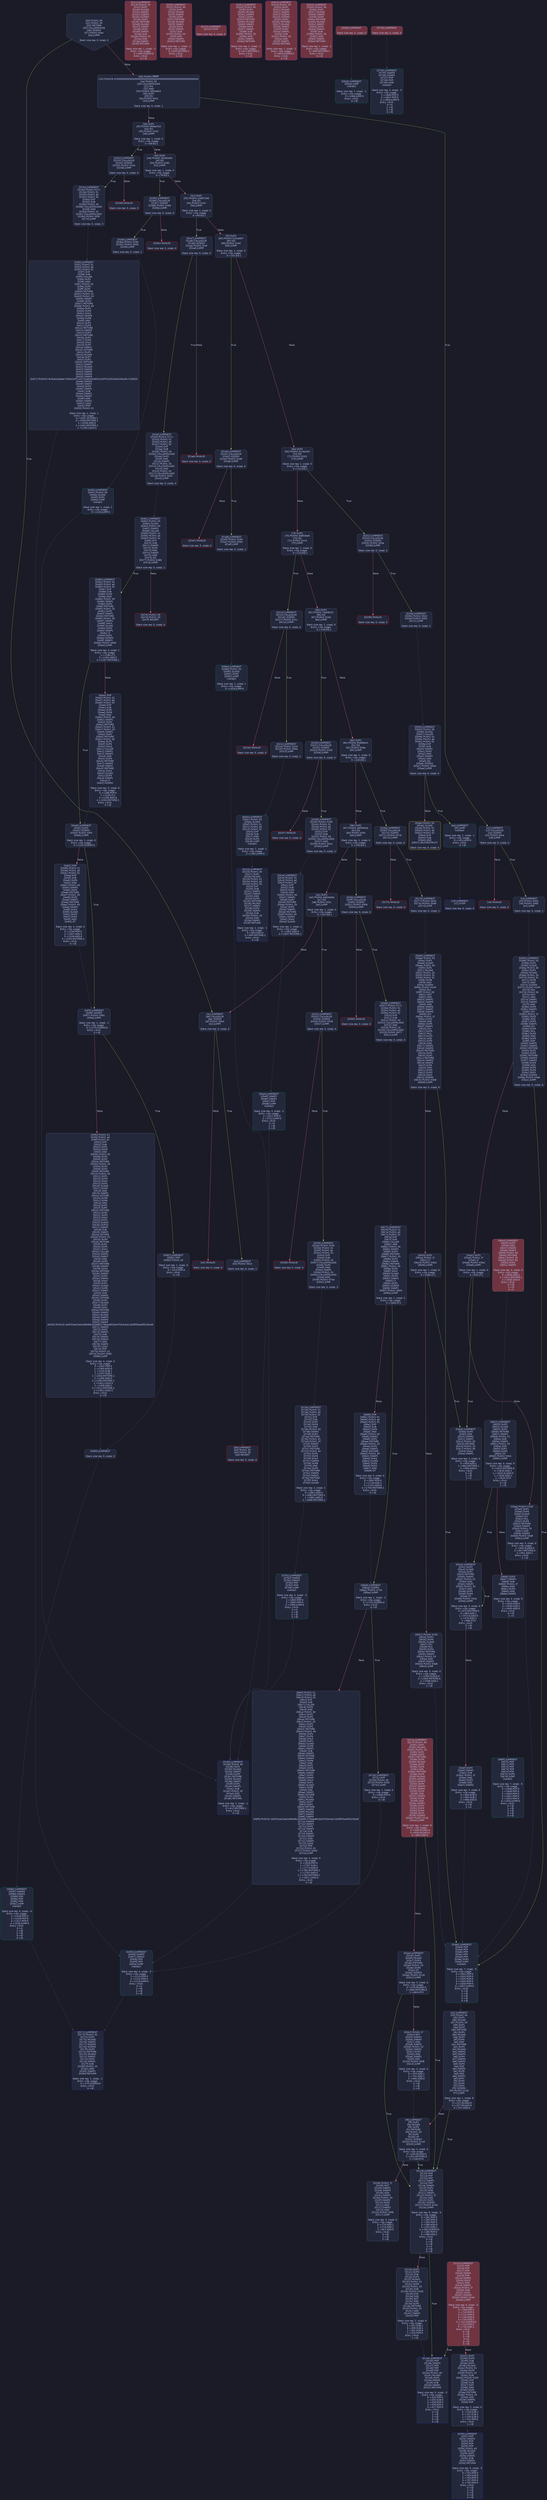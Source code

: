 digraph G {
    node [shape=box, style="filled, rounded", color="#565f89", fontcolor="#c0caf5", fontname="Helvetica", fillcolor="#24283b"];
    edge [color="#414868", fontcolor="#c0caf5", fontname="Helvetica"];
    bgcolor="#1a1b26";
    0 [ label = "[00] PUSH1 60
[02] PUSH1 40
[04] MSTORE
[05] CALLDATASIZE
[06] ISZERO
[07] PUSH2 00ac
[0a] JUMPI

Stack size req: 0, sizeΔ: 0
" shape = invhouse]
    1 [ label = "[0b] PUSH4 ffffffff
[10] PUSH29 0100000000000000000000000000000000000000000000000000000000
[2e] PUSH1 00
[30] CALLDATALOAD
[31] DIV
[32] AND
[33] PUSH4 06fdde03
[38] DUP2
[39] EQ
[3a] PUSH2 00c2
[3d] JUMPI

Stack size req: 0, sizeΔ: 1
"]
    2 [ label = "[3e] DUP1
[3f] PUSH4 095ea7b3
[44] EQ
[45] PUSH2 0152
[48] JUMPI

Stack size req: 1, sizeΔ: 0
Entry->Op usage:
	0->68:EQ:1
"]
    3 [ label = "[49] DUP1
[4a] PUSH4 18160ddd
[4f] EQ
[50] PUSH2 0185
[53] JUMPI

Stack size req: 1, sizeΔ: 0
Entry->Op usage:
	0->79:EQ:1
"]
    4 [ label = "[54] DUP1
[55] PUSH4 23b872dd
[5a] EQ
[5b] PUSH2 01a7
[5e] JUMPI

Stack size req: 1, sizeΔ: 0
Entry->Op usage:
	0->90:EQ:1
"]
    5 [ label = "[5f] DUP1
[60] PUSH4 313ce567
[65] EQ
[66] PUSH2 01e0
[69] JUMPI

Stack size req: 1, sizeΔ: 0
Entry->Op usage:
	0->101:EQ:1
"]
    6 [ label = "[6a] DUP1
[6b] PUSH4 41c0e1b5
[70] EQ
[71] PUSH2 0202
[74] JUMPI

Stack size req: 1, sizeΔ: 0
Entry->Op usage:
	0->112:EQ:1
"]
    7 [ label = "[75] DUP1
[76] PUSH4 4d853ee5
[7b] EQ
[7c] PUSH2 0214
[7f] JUMPI

Stack size req: 1, sizeΔ: 0
Entry->Op usage:
	0->123:EQ:1
"]
    8 [ label = "[80] DUP1
[81] PUSH4 70a08231
[86] EQ
[87] PUSH2 0240
[8a] JUMPI

Stack size req: 1, sizeΔ: 0
Entry->Op usage:
	0->134:EQ:1
"]
    9 [ label = "[8b] DUP1
[8c] PUSH4 95d89b41
[91] EQ
[92] PUSH2 026e
[95] JUMPI

Stack size req: 1, sizeΔ: 0
Entry->Op usage:
	0->145:EQ:1
"]
    10 [ label = "[96] DUP1
[97] PUSH4 a9059cbb
[9c] EQ
[9d] PUSH2 02fe
[a0] JUMPI

Stack size req: 1, sizeΔ: 0
Entry->Op usage:
	0->156:EQ:1
"]
    11 [ label = "[a1] DUP1
[a2] PUSH4 dd62ed3e
[a7] EQ
[a8] PUSH2 0331
[ab] JUMPI

Stack size req: 1, sizeΔ: 0
Entry->Op usage:
	0->167:EQ:1
"]
    12 [ label = "[ac] JUMPDEST
[ad] CALLVALUE
[ae] ISZERO
[af] PUSH2 00b4
[b2] JUMPI

Stack size req: 0, sizeΔ: 0
"]
    13 [ label = "[b3] INVALID

Stack size req: 0, sizeΔ: 0
" color = "red"]
    14 [ label = "[b4] JUMPDEST
[b5] PUSH2 00c0

Stack size req: 0, sizeΔ: 1
"]
    15 [ label = "[b8] JUMPDEST
[b9] PUSH1 00
[bb] PUSH1 00
[bd] REVERT

Stack size req: 0, sizeΔ: 0
" color = "red"]
    16 [ label = "[be] JUMPDEST
[bf] JUMP
Indirect!

Stack size req: 1, sizeΔ: -1
Entry->Op usage:
	0->191:JUMP:0
Entry->Exit:
	0->😵
" color = "teal"]
    17 [ label = "[c0] JUMPDEST
[c1] STOP

Stack size req: 0, sizeΔ: 0
" color = "darkblue"]
    18 [ label = "[c2] JUMPDEST
[c3] CALLVALUE
[c4] ISZERO
[c5] PUSH2 00ca
[c8] JUMPI

Stack size req: 0, sizeΔ: 0
"]
    19 [ label = "[c9] INVALID

Stack size req: 0, sizeΔ: 0
" color = "red"]
    20 [ label = "[ca] JUMPDEST
[cb] PUSH2 00d2
[ce] PUSH2 0365
[d1] JUMP

Stack size req: 0, sizeΔ: 1
"]
    21 [ label = "[d2] JUMPDEST
[d3] PUSH1 40
[d5] DUP1
[d6] MLOAD
[d7] PUSH1 20
[d9] DUP1
[da] DUP3
[db] MSTORE
[dc] DUP4
[dd] MLOAD
[de] DUP2
[df] DUP4
[e0] ADD
[e1] MSTORE
[e2] DUP4
[e3] MLOAD
[e4] SWAP2
[e5] SWAP3
[e6] DUP4
[e7] SWAP3
[e8] SWAP1
[e9] DUP4
[ea] ADD
[eb] SWAP2
[ec] DUP6
[ed] ADD
[ee] SWAP1
[ef] DUP1
[f0] DUP4
[f1] DUP4
[f2] DUP3
[f3] ISZERO
[f4] PUSH2 0118
[f7] JUMPI

Stack size req: 1, sizeΔ: 8
Entry->Op usage:
	0->221:MLOAD:0
	0->227:MLOAD:0
	0->237:ADD:0
"]
    22 [ label = "[f8] JUMPDEST
[f9] DUP1
[fa] MLOAD
[fb] DUP3
[fc] MSTORE
[fd] PUSH1 20
[ff] DUP4
[0100] GT
[0101] ISZERO
[0102] PUSH2 0118
[0105] JUMPI

Stack size req: 3, sizeΔ: 0
Entry->Op usage:
	0->250:MLOAD:0
	1->252:MSTORE:0
	2->256:GT:0
"]
    23 [ label = "[0106] PUSH1 1f
[0108] NOT
[0109] SWAP1
[010a] SWAP3
[010b] ADD
[010c] SWAP2
[010d] PUSH1 20
[010f] SWAP2
[0110] DUP3
[0111] ADD
[0112] SWAP2
[0113] ADD
[0114] PUSH2 00f8
[0117] JUMP

Stack size req: 3, sizeΔ: 0
Entry->Op usage:
	0->275:ADD:1
	1->273:ADD:1
	2->267:ADD:0
Entry->Exit:
	0->😵
	1->😵
	2->😵
"]
    24 [ label = "[0118] JUMPDEST
[0119] POP
[011a] POP
[011b] POP
[011c] SWAP1
[011d] POP
[011e] SWAP1
[011f] DUP2
[0120] ADD
[0121] SWAP1
[0122] PUSH1 1f
[0124] AND
[0125] DUP1
[0126] ISZERO
[0127] PUSH2 0144
[012a] JUMPI

Stack size req: 6, sizeΔ: -4
Entry->Op usage:
	0->281:POP:0
	1->282:POP:0
	2->283:POP:0
	3->288:ADD:0
	3->292:AND:1
	3->294:ISZERO:0
	4->285:POP:0
	5->288:ADD:1
Entry->Exit:
	0->😵
	1->😵
	2->😵
	3->0
	4->😵
	5->😵
"]
    25 [ label = "[012b] DUP1
[012c] DUP3
[012d] SUB
[012e] DUP1
[012f] MLOAD
[0130] PUSH1 01
[0132] DUP4
[0133] PUSH1 20
[0135] SUB
[0136] PUSH2 0100
[0139] EXP
[013a] SUB
[013b] NOT
[013c] AND
[013d] DUP2
[013e] MSTORE
[013f] PUSH1 20
[0141] ADD
[0142] SWAP2
[0143] POP

Stack size req: 2, sizeΔ: 0
Entry->Op usage:
	0->301:SUB:1
	0->309:SUB:1
	1->301:SUB:0
	1->323:POP:0
Entry->Exit:
	1->😵
"]
    26 [ label = "[0144] JUMPDEST
[0145] POP
[0146] SWAP3
[0147] POP
[0148] POP
[0149] POP
[014a] PUSH1 40
[014c] MLOAD
[014d] DUP1
[014e] SWAP2
[014f] SUB
[0150] SWAP1
[0151] RETURN

Stack size req: 5, sizeΔ: -5
Entry->Op usage:
	0->325:POP:0
	1->335:SUB:0
	2->328:POP:0
	3->329:POP:0
	4->327:POP:0
Entry->Exit:
	0->😵
	1->😵
	2->😵
	3->😵
	4->😵
" color = "darkblue"]
    27 [ label = "[0152] JUMPDEST
[0153] CALLVALUE
[0154] ISZERO
[0155] PUSH2 015a
[0158] JUMPI

Stack size req: 0, sizeΔ: 0
"]
    28 [ label = "[0159] INVALID

Stack size req: 0, sizeΔ: 0
" color = "red"]
    29 [ label = "[015a] JUMPDEST
[015b] PUSH2 0171
[015e] PUSH1 01
[0160] PUSH1 a0
[0162] PUSH1 02
[0164] EXP
[0165] SUB
[0166] PUSH1 04
[0168] CALLDATALOAD
[0169] AND
[016a] PUSH1 24
[016c] CALLDATALOAD
[016d] PUSH2 03f0
[0170] JUMP

Stack size req: 0, sizeΔ: 3
"]
    30 [ label = "[0171] JUMPDEST
[0172] PUSH1 40
[0174] DUP1
[0175] MLOAD
[0176] SWAP2
[0177] ISZERO
[0178] ISZERO
[0179] DUP3
[017a] MSTORE
[017b] MLOAD
[017c] SWAP1
[017d] DUP2
[017e] SWAP1
[017f] SUB
[0180] PUSH1 20
[0182] ADD
[0183] SWAP1
[0184] RETURN

Stack size req: 1, sizeΔ: -1
Entry->Op usage:
	0->375:ISZERO:0
Entry->Exit:
	0->😵
" color = "darkblue"]
    31 [ label = "[0185] JUMPDEST
[0186] CALLVALUE
[0187] ISZERO
[0188] PUSH2 018d
[018b] JUMPI

Stack size req: 0, sizeΔ: 0
"]
    32 [ label = "[018c] INVALID

Stack size req: 0, sizeΔ: 0
" color = "red"]
    33 [ label = "[018d] JUMPDEST
[018e] PUSH2 0195
[0191] PUSH2 045b
[0194] JUMP

Stack size req: 0, sizeΔ: 1
"]
    34 [ label = "[0195] JUMPDEST
[0196] PUSH1 40
[0198] DUP1
[0199] MLOAD
[019a] SWAP2
[019b] DUP3
[019c] MSTORE
[019d] MLOAD
[019e] SWAP1
[019f] DUP2
[01a0] SWAP1
[01a1] SUB
[01a2] PUSH1 20
[01a4] ADD
[01a5] SWAP1
[01a6] RETURN

Stack size req: 1, sizeΔ: -1
Entry->Op usage:
	0->412:MSTORE:1
Entry->Exit:
	0->😵
" color = "darkblue"]
    35 [ label = "[01a7] JUMPDEST
[01a8] CALLVALUE
[01a9] ISZERO
[01aa] PUSH2 01af
[01ad] JUMPI

Stack size req: 0, sizeΔ: 0
"]
    36 [ label = "[01ae] INVALID

Stack size req: 0, sizeΔ: 0
" color = "red"]
    37 [ label = "[01af] JUMPDEST
[01b0] PUSH2 0171
[01b3] PUSH1 01
[01b5] PUSH1 a0
[01b7] PUSH1 02
[01b9] EXP
[01ba] SUB
[01bb] PUSH1 04
[01bd] CALLDATALOAD
[01be] DUP2
[01bf] AND
[01c0] SWAP1
[01c1] PUSH1 24
[01c3] CALLDATALOAD
[01c4] AND
[01c5] PUSH1 44
[01c7] CALLDATALOAD
[01c8] PUSH2 0461
[01cb] JUMP

Stack size req: 0, sizeΔ: 4
"]
    38 [ label = "[01cc] JUMPDEST
[01cd] PUSH1 40
[01cf] DUP1
[01d0] MLOAD
[01d1] SWAP2
[01d2] ISZERO
[01d3] ISZERO
[01d4] DUP3
[01d5] MSTORE
[01d6] MLOAD
[01d7] SWAP1
[01d8] DUP2
[01d9] SWAP1
[01da] SUB
[01db] PUSH1 20
[01dd] ADD
[01de] SWAP1
[01df] RETURN

Stack size req: 1, sizeΔ: -1
Entry->Op usage:
	0->466:ISZERO:0
Entry->Exit:
	0->😵
" color = "darkblue" fillcolor = "#703440"]
    39 [ label = "[01e0] JUMPDEST
[01e1] CALLVALUE
[01e2] ISZERO
[01e3] PUSH2 01e8
[01e6] JUMPI

Stack size req: 0, sizeΔ: 0
"]
    40 [ label = "[01e7] INVALID

Stack size req: 0, sizeΔ: 0
" color = "red"]
    41 [ label = "[01e8] JUMPDEST
[01e9] PUSH2 0195
[01ec] PUSH2 058d
[01ef] JUMP

Stack size req: 0, sizeΔ: 1
"]
    42 [ label = "[01f0] JUMPDEST
[01f1] PUSH1 40
[01f3] DUP1
[01f4] MLOAD
[01f5] SWAP2
[01f6] DUP3
[01f7] MSTORE
[01f8] MLOAD
[01f9] SWAP1
[01fa] DUP2
[01fb] SWAP1
[01fc] SUB
[01fd] PUSH1 20
[01ff] ADD
[0200] SWAP1
[0201] RETURN

Stack size req: 1, sizeΔ: -1
Entry->Op usage:
	0->503:MSTORE:1
Entry->Exit:
	0->😵
" color = "darkblue" fillcolor = "#703440"]
    43 [ label = "[0202] JUMPDEST
[0203] CALLVALUE
[0204] ISZERO
[0205] PUSH2 020a
[0208] JUMPI

Stack size req: 0, sizeΔ: 0
"]
    44 [ label = "[0209] INVALID

Stack size req: 0, sizeΔ: 0
" color = "red"]
    45 [ label = "[020a] JUMPDEST
[020b] PUSH2 00c0
[020e] PUSH2 0593
[0211] JUMP

Stack size req: 0, sizeΔ: 1
"]
    46 [ label = "[0212] JUMPDEST
[0213] STOP

Stack size req: 0, sizeΔ: 0
" color = "darkblue" fillcolor = "#703440"]
    47 [ label = "[0214] JUMPDEST
[0215] CALLVALUE
[0216] ISZERO
[0217] PUSH2 021c
[021a] JUMPI

Stack size req: 0, sizeΔ: 0
"]
    48 [ label = "[021b] INVALID

Stack size req: 0, sizeΔ: 0
" color = "red"]
    49 [ label = "[021c] JUMPDEST
[021d] PUSH2 0224
[0220] PUSH2 05bb
[0223] JUMP

Stack size req: 0, sizeΔ: 1
"]
    50 [ label = "[0224] JUMPDEST
[0225] PUSH1 40
[0227] DUP1
[0228] MLOAD
[0229] PUSH1 01
[022b] PUSH1 a0
[022d] PUSH1 02
[022f] EXP
[0230] SUB
[0231] SWAP1
[0232] SWAP3
[0233] AND
[0234] DUP3
[0235] MSTORE
[0236] MLOAD
[0237] SWAP1
[0238] DUP2
[0239] SWAP1
[023a] SUB
[023b] PUSH1 20
[023d] ADD
[023e] SWAP1
[023f] RETURN

Stack size req: 1, sizeΔ: -1
Entry->Op usage:
	0->563:AND:0
	0->565:MSTORE:1
Entry->Exit:
	0->😵
" color = "darkblue"]
    51 [ label = "[0240] JUMPDEST
[0241] CALLVALUE
[0242] ISZERO
[0243] PUSH2 0248
[0246] JUMPI

Stack size req: 0, sizeΔ: 0
"]
    52 [ label = "[0247] INVALID

Stack size req: 0, sizeΔ: 0
" color = "red"]
    53 [ label = "[0248] JUMPDEST
[0249] PUSH2 0195
[024c] PUSH1 01
[024e] PUSH1 a0
[0250] PUSH1 02
[0252] EXP
[0253] SUB
[0254] PUSH1 04
[0256] CALLDATALOAD
[0257] AND
[0258] PUSH2 05ca
[025b] JUMP

Stack size req: 0, sizeΔ: 2
"]
    54 [ label = "[025c] JUMPDEST
[025d] PUSH1 40
[025f] DUP1
[0260] MLOAD
[0261] SWAP2
[0262] DUP3
[0263] MSTORE
[0264] MLOAD
[0265] SWAP1
[0266] DUP2
[0267] SWAP1
[0268] SUB
[0269] PUSH1 20
[026b] ADD
[026c] SWAP1
[026d] RETURN

Stack size req: 1, sizeΔ: -1
Entry->Op usage:
	0->611:MSTORE:1
Entry->Exit:
	0->😵
" color = "darkblue" fillcolor = "#703440"]
    55 [ label = "[026e] JUMPDEST
[026f] CALLVALUE
[0270] ISZERO
[0271] PUSH2 0276
[0274] JUMPI

Stack size req: 0, sizeΔ: 0
"]
    56 [ label = "[0275] INVALID

Stack size req: 0, sizeΔ: 0
" color = "red"]
    57 [ label = "[0276] JUMPDEST
[0277] PUSH2 00d2
[027a] PUSH2 05e9
[027d] JUMP

Stack size req: 0, sizeΔ: 1
"]
    58 [ label = "[027e] JUMPDEST
[027f] PUSH1 40
[0281] DUP1
[0282] MLOAD
[0283] PUSH1 20
[0285] DUP1
[0286] DUP3
[0287] MSTORE
[0288] DUP4
[0289] MLOAD
[028a] DUP2
[028b] DUP4
[028c] ADD
[028d] MSTORE
[028e] DUP4
[028f] MLOAD
[0290] SWAP2
[0291] SWAP3
[0292] DUP4
[0293] SWAP3
[0294] SWAP1
[0295] DUP4
[0296] ADD
[0297] SWAP2
[0298] DUP6
[0299] ADD
[029a] SWAP1
[029b] DUP1
[029c] DUP4
[029d] DUP4
[029e] DUP3
[029f] ISZERO
[02a0] PUSH2 0118
[02a3] JUMPI

Stack size req: 1, sizeΔ: 8
Entry->Op usage:
	0->649:MLOAD:0
	0->655:MLOAD:0
	0->665:ADD:0
" fillcolor = "#703440"]
    59 [ label = "[02a4] JUMPDEST
[02a5] DUP1
[02a6] MLOAD
[02a7] DUP3
[02a8] MSTORE
[02a9] PUSH1 20
[02ab] DUP4
[02ac] GT
[02ad] ISZERO
[02ae] PUSH2 0118
[02b1] JUMPI

Stack size req: 3, sizeΔ: 0
Entry->Op usage:
	0->678:MLOAD:0
	1->680:MSTORE:0
	2->684:GT:0
"]
    60 [ label = "[02b2] PUSH1 1f
[02b4] NOT
[02b5] SWAP1
[02b6] SWAP3
[02b7] ADD
[02b8] SWAP2
[02b9] PUSH1 20
[02bb] SWAP2
[02bc] DUP3
[02bd] ADD
[02be] SWAP2
[02bf] ADD
[02c0] PUSH2 00f8
[02c3] JUMP

Stack size req: 3, sizeΔ: 0
Entry->Op usage:
	0->703:ADD:1
	1->701:ADD:1
	2->695:ADD:0
Entry->Exit:
	0->😵
	1->😵
	2->😵
"]
    61 [ label = "[02c4] JUMPDEST
[02c5] POP
[02c6] POP
[02c7] POP
[02c8] SWAP1
[02c9] POP
[02ca] SWAP1
[02cb] DUP2
[02cc] ADD
[02cd] SWAP1
[02ce] PUSH1 1f
[02d0] AND
[02d1] DUP1
[02d2] ISZERO
[02d3] PUSH2 0144
[02d6] JUMPI

Stack size req: 6, sizeΔ: -4
Entry->Op usage:
	0->709:POP:0
	1->710:POP:0
	2->711:POP:0
	3->716:ADD:0
	3->720:AND:1
	3->722:ISZERO:0
	4->713:POP:0
	5->716:ADD:1
Entry->Exit:
	0->😵
	1->😵
	2->😵
	3->0
	4->😵
	5->😵
" fillcolor = "#703440"]
    62 [ label = "[02d7] DUP1
[02d8] DUP3
[02d9] SUB
[02da] DUP1
[02db] MLOAD
[02dc] PUSH1 01
[02de] DUP4
[02df] PUSH1 20
[02e1] SUB
[02e2] PUSH2 0100
[02e5] EXP
[02e6] SUB
[02e7] NOT
[02e8] AND
[02e9] DUP2
[02ea] MSTORE
[02eb] PUSH1 20
[02ed] ADD
[02ee] SWAP2
[02ef] POP

Stack size req: 2, sizeΔ: 0
Entry->Op usage:
	0->729:SUB:1
	0->737:SUB:1
	1->729:SUB:0
	1->751:POP:0
Entry->Exit:
	1->😵
"]
    63 [ label = "[02f0] JUMPDEST
[02f1] POP
[02f2] SWAP3
[02f3] POP
[02f4] POP
[02f5] POP
[02f6] PUSH1 40
[02f8] MLOAD
[02f9] DUP1
[02fa] SWAP2
[02fb] SUB
[02fc] SWAP1
[02fd] RETURN

Stack size req: 5, sizeΔ: -5
Entry->Op usage:
	0->753:POP:0
	1->763:SUB:0
	2->756:POP:0
	3->757:POP:0
	4->755:POP:0
Entry->Exit:
	0->😵
	1->😵
	2->😵
	3->😵
	4->😵
" color = "darkblue"]
    64 [ label = "[02fe] JUMPDEST
[02ff] CALLVALUE
[0300] ISZERO
[0301] PUSH2 0306
[0304] JUMPI

Stack size req: 0, sizeΔ: 0
"]
    65 [ label = "[0305] INVALID

Stack size req: 0, sizeΔ: 0
" color = "red"]
    66 [ label = "[0306] JUMPDEST
[0307] PUSH2 0171
[030a] PUSH1 01
[030c] PUSH1 a0
[030e] PUSH1 02
[0310] EXP
[0311] SUB
[0312] PUSH1 04
[0314] CALLDATALOAD
[0315] AND
[0316] PUSH1 24
[0318] CALLDATALOAD
[0319] PUSH2 0677
[031c] JUMP

Stack size req: 0, sizeΔ: 3
"]
    67 [ label = "[031d] JUMPDEST
[031e] PUSH1 40
[0320] DUP1
[0321] MLOAD
[0322] SWAP2
[0323] ISZERO
[0324] ISZERO
[0325] DUP3
[0326] MSTORE
[0327] MLOAD
[0328] SWAP1
[0329] DUP2
[032a] SWAP1
[032b] SUB
[032c] PUSH1 20
[032e] ADD
[032f] SWAP1
[0330] RETURN

Stack size req: 1, sizeΔ: -1
Entry->Op usage:
	0->803:ISZERO:0
Entry->Exit:
	0->😵
" color = "darkblue" fillcolor = "#703440"]
    68 [ label = "[0331] JUMPDEST
[0332] CALLVALUE
[0333] ISZERO
[0334] PUSH2 0339
[0337] JUMPI

Stack size req: 0, sizeΔ: 0
"]
    69 [ label = "[0338] INVALID

Stack size req: 0, sizeΔ: 0
" color = "red"]
    70 [ label = "[0339] JUMPDEST
[033a] PUSH2 0195
[033d] PUSH1 01
[033f] PUSH1 a0
[0341] PUSH1 02
[0343] EXP
[0344] SUB
[0345] PUSH1 04
[0347] CALLDATALOAD
[0348] DUP2
[0349] AND
[034a] SWAP1
[034b] PUSH1 24
[034d] CALLDATALOAD
[034e] AND
[034f] PUSH2 073a
[0352] JUMP

Stack size req: 0, sizeΔ: 3
"]
    71 [ label = "[0353] JUMPDEST
[0354] PUSH1 40
[0356] DUP1
[0357] MLOAD
[0358] SWAP2
[0359] DUP3
[035a] MSTORE
[035b] MLOAD
[035c] SWAP1
[035d] DUP2
[035e] SWAP1
[035f] SUB
[0360] PUSH1 20
[0362] ADD
[0363] SWAP1
[0364] RETURN

Stack size req: 1, sizeΔ: -1
Entry->Op usage:
	0->858:MSTORE:1
Entry->Exit:
	0->😵
" color = "darkblue" fillcolor = "#703440"]
    72 [ label = "[0365] JUMPDEST
[0366] PUSH1 02
[0368] DUP1
[0369] SLOAD
[036a] PUSH1 40
[036c] DUP1
[036d] MLOAD
[036e] PUSH1 20
[0370] PUSH1 01
[0372] DUP5
[0373] AND
[0374] ISZERO
[0375] PUSH2 0100
[0378] MUL
[0379] PUSH1 00
[037b] NOT
[037c] ADD
[037d] SWAP1
[037e] SWAP4
[037f] AND
[0380] DUP5
[0381] SWAP1
[0382] DIV
[0383] PUSH1 1f
[0385] DUP2
[0386] ADD
[0387] DUP5
[0388] SWAP1
[0389] DIV
[038a] DUP5
[038b] MUL
[038c] DUP3
[038d] ADD
[038e] DUP5
[038f] ADD
[0390] SWAP1
[0391] SWAP3
[0392] MSTORE
[0393] DUP2
[0394] DUP2
[0395] MSTORE
[0396] SWAP3
[0397] SWAP2
[0398] DUP4
[0399] ADD
[039a] DUP3
[039b] DUP3
[039c] DUP1
[039d] ISZERO
[039e] PUSH2 03e8
[03a1] JUMPI

Stack size req: 0, sizeΔ: 6
"]
    73 [ label = "[03a2] DUP1
[03a3] PUSH1 1f
[03a5] LT
[03a6] PUSH2 03bd
[03a9] JUMPI

Stack size req: 1, sizeΔ: 0
Entry->Op usage:
	0->933:LT:1
"]
    74 [ label = "[03aa] PUSH2 0100
[03ad] DUP1
[03ae] DUP4
[03af] SLOAD
[03b0] DIV
[03b1] MUL
[03b2] DUP4
[03b3] MSTORE
[03b4] SWAP2
[03b5] PUSH1 20
[03b7] ADD
[03b8] SWAP2
[03b9] PUSH2 03e8
[03bc] JUMP

Stack size req: 3, sizeΔ: 0
Entry->Op usage:
	1->943:SLOAD:0
	2->947:MSTORE:0
	2->951:ADD:1
Entry->Exit:
	2->😵
"]
    75 [ label = "[03bd] JUMPDEST
[03be] DUP3
[03bf] ADD
[03c0] SWAP2
[03c1] SWAP1
[03c2] PUSH1 00
[03c4] MSTORE
[03c5] PUSH1 20
[03c7] PUSH1 00
[03c9] SHA3
[03ca] SWAP1

Stack size req: 3, sizeΔ: 0
Entry->Op usage:
	0->959:ADD:1
	1->964:MSTORE:1
	2->959:ADD:0
Entry->Exit:
	0->😵
	1->😵
	2->0
"]
    76 [ label = "[03cb] JUMPDEST
[03cc] DUP2
[03cd] SLOAD
[03ce] DUP2
[03cf] MSTORE
[03d0] SWAP1
[03d1] PUSH1 01
[03d3] ADD
[03d4] SWAP1
[03d5] PUSH1 20
[03d7] ADD
[03d8] DUP1
[03d9] DUP4
[03da] GT
[03db] PUSH2 03cb
[03de] JUMPI

Stack size req: 3, sizeΔ: 0
Entry->Op usage:
	0->975:MSTORE:0
	0->983:ADD:1
	1->973:SLOAD:0
	1->979:ADD:1
	2->986:GT:0
Entry->Exit:
	0->😵
	1->😵
"]
    77 [ label = "[03df] DUP3
[03e0] SWAP1
[03e1] SUB
[03e2] PUSH1 1f
[03e4] AND
[03e5] DUP3
[03e6] ADD
[03e7] SWAP2

Stack size req: 3, sizeΔ: 0
Entry->Op usage:
	0->993:SUB:0
	2->993:SUB:1
	2->998:ADD:0
Entry->Exit:
	0->😵
	2->0
"]
    78 [ label = "[03e8] JUMPDEST
[03e9] POP
[03ea] POP
[03eb] POP
[03ec] POP
[03ed] POP
[03ee] DUP2
[03ef] JUMP
Indirect!

Stack size req: 7, sizeΔ: -5
Entry->Op usage:
	0->1001:POP:0
	1->1002:POP:0
	2->1003:POP:0
	3->1004:POP:0
	4->1005:POP:0
	6->1007:JUMP:0
Entry->Exit:
	0->😵
	1->😵
	2->😵
	3->😵
	4->😵
" color = "teal"]
    79 [ label = "[03f0] JUMPDEST
[03f1] PUSH1 01
[03f3] PUSH1 a0
[03f5] PUSH1 02
[03f7] EXP
[03f8] SUB
[03f9] CALLER
[03fa] DUP2
[03fb] AND
[03fc] PUSH1 00
[03fe] DUP2
[03ff] DUP2
[0400] MSTORE
[0401] PUSH1 01
[0403] PUSH1 20
[0405] SWAP1
[0406] DUP2
[0407] MSTORE
[0408] PUSH1 40
[040a] DUP1
[040b] DUP4
[040c] SHA3
[040d] SWAP5
[040e] DUP8
[040f] AND
[0410] DUP1
[0411] DUP5
[0412] MSTORE
[0413] SWAP5
[0414] DUP3
[0415] MSTORE
[0416] DUP1
[0417] DUP4
[0418] SHA3
[0419] DUP7
[041a] SWAP1
[041b] SSTORE
[041c] DUP1
[041d] MLOAD
[041e] DUP7
[041f] DUP2
[0420] MSTORE
[0421] SWAP1
[0422] MLOAD
[0423] SWAP3
[0424] SWAP5
[0425] SWAP4
[0426] SWAP3
[0427] PUSH32 8c5be1e5ebec7d5bd14f71427d1e84f3dd0314c0f7b2291e5b200ac8c7c3b925
[0448] SWAP3
[0449] SWAP2
[044a] DUP2
[044b] SWAP1
[044c] SUB
[044d] SWAP1
[044e] SWAP2
[044f] ADD
[0450] SWAP1
[0451] LOG3
[0452] POP
[0453] PUSH1 01

Stack size req: 2, sizeΔ: 1
Entry->Op usage:
	0->1051:SSTORE:1
	0->1056:MSTORE:1
	1->1039:AND:0
	1->1042:MSTORE:1
	1->1105:LOG3:4
"]
    80 [ label = "[0455] JUMPDEST
[0456] SWAP3
[0457] SWAP2
[0458] POP
[0459] POP
[045a] JUMP
Indirect!

Stack size req: 4, sizeΔ: -3
Entry->Op usage:
	1->1113:POP:0
	2->1112:POP:0
	3->1114:JUMP:0
Entry->Exit:
	0->0
	1->😵
	2->😵
	3->😵
" color = "teal"]
    81 [ label = "[045b] JUMPDEST
[045c] PUSH1 06
[045e] SLOAD
[045f] DUP2
[0460] JUMP
Indirect!

Stack size req: 1, sizeΔ: 1
Entry->Op usage:
	0->1120:JUMP:0
" color = "teal"]
    82 [ label = "[0461] JUMPDEST
[0462] PUSH1 05
[0464] SLOAD
[0465] PUSH1 00
[0467] SWAP1
[0468] CALLER
[0469] PUSH1 01
[046b] PUSH1 a0
[046d] PUSH1 02
[046f] EXP
[0470] SUB
[0471] SWAP1
[0472] DUP2
[0473] AND
[0474] SWAP2
[0475] AND
[0476] EQ
[0477] PUSH2 0480
[047a] JUMPI

Stack size req: 0, sizeΔ: 1
"]
    83 [ label = "[047b] PUSH1 00
[047d] PUSH1 00
[047f] REVERT

Stack size req: 0, sizeΔ: 0
" color = "red"]
    84 [ label = "[0480] JUMPDEST
[0481] PUSH1 01
[0483] PUSH1 a0
[0485] PUSH1 02
[0487] EXP
[0488] SUB
[0489] DUP5
[048a] AND
[048b] PUSH1 00
[048d] SWAP1
[048e] DUP2
[048f] MSTORE
[0490] PUSH1 20
[0492] DUP2
[0493] SWAP1
[0494] MSTORE
[0495] PUSH1 40
[0497] SWAP1
[0498] SHA3
[0499] SLOAD
[049a] DUP3
[049b] SWAP1
[049c] LT
[049d] DUP1
[049e] ISZERO
[049f] SWAP1
[04a0] PUSH2 04d0
[04a3] JUMPI

Stack size req: 4, sizeΔ: 1
Entry->Op usage:
	1->1180:LT:1
	3->1162:AND:0
	3->1167:MSTORE:1
"]
    85 [ label = "[04a4] POP
[04a5] PUSH1 01
[04a7] PUSH1 a0
[04a9] PUSH1 02
[04ab] EXP
[04ac] SUB
[04ad] DUP1
[04ae] DUP6
[04af] AND
[04b0] PUSH1 00
[04b2] SWAP1
[04b3] DUP2
[04b4] MSTORE
[04b5] PUSH1 01
[04b7] PUSH1 20
[04b9] SWAP1
[04ba] DUP2
[04bb] MSTORE
[04bc] PUSH1 40
[04be] DUP1
[04bf] DUP4
[04c0] SHA3
[04c1] CALLER
[04c2] SWAP1
[04c3] SWAP5
[04c4] AND
[04c5] DUP4
[04c6] MSTORE
[04c7] SWAP3
[04c8] SWAP1
[04c9] MSTORE
[04ca] SHA3
[04cb] SLOAD
[04cc] DUP3
[04cd] SWAP1
[04ce] LT
[04cf] ISZERO

Stack size req: 5, sizeΔ: 0
Entry->Op usage:
	0->1188:POP:0
	2->1230:LT:1
	4->1199:AND:0
	4->1204:MSTORE:1
Entry->Exit:
	0->😵
"]
    86 [ label = "[04d0] JUMPDEST
[04d1] DUP1
[04d2] ISZERO
[04d3] PUSH2 04f5
[04d6] JUMPI

Stack size req: 1, sizeΔ: 0
Entry->Op usage:
	0->1234:ISZERO:0
"]
    87 [ label = "[04d7] POP
[04d8] PUSH1 01
[04da] PUSH1 a0
[04dc] PUSH1 02
[04de] EXP
[04df] SUB
[04e0] DUP4
[04e1] AND
[04e2] PUSH1 00
[04e4] SWAP1
[04e5] DUP2
[04e6] MSTORE
[04e7] PUSH1 20
[04e9] DUP2
[04ea] SWAP1
[04eb] MSTORE
[04ec] PUSH1 40
[04ee] SWAP1
[04ef] SHA3
[04f0] SLOAD
[04f1] DUP3
[04f2] DUP2
[04f3] ADD
[04f4] GT

Stack size req: 4, sizeΔ: 0
Entry->Op usage:
	0->1239:POP:0
	2->1267:ADD:1
	3->1249:AND:0
	3->1254:MSTORE:1
Entry->Exit:
	0->😵
"]
    88 [ label = "[04f5] JUMPDEST
[04f6] ISZERO
[04f7] PUSH2 0581
[04fa] JUMPI

Stack size req: 1, sizeΔ: -1
Entry->Op usage:
	0->1270:ISZERO:0
Entry->Exit:
	0->😵
"]
    89 [ label = "[04fb] PUSH1 01
[04fd] PUSH1 a0
[04ff] PUSH1 02
[0501] EXP
[0502] SUB
[0503] DUP1
[0504] DUP5
[0505] AND
[0506] PUSH1 00
[0508] DUP2
[0509] DUP2
[050a] MSTORE
[050b] PUSH1 20
[050d] DUP2
[050e] DUP2
[050f] MSTORE
[0510] PUSH1 40
[0512] DUP1
[0513] DUP4
[0514] SHA3
[0515] DUP1
[0516] SLOAD
[0517] DUP9
[0518] ADD
[0519] SWAP1
[051a] SSTORE
[051b] DUP9
[051c] DUP6
[051d] AND
[051e] DUP1
[051f] DUP5
[0520] MSTORE
[0521] DUP2
[0522] DUP5
[0523] SHA3
[0524] DUP1
[0525] SLOAD
[0526] DUP10
[0527] SWAP1
[0528] SUB
[0529] SWAP1
[052a] SSTORE
[052b] PUSH1 01
[052d] DUP4
[052e] MSTORE
[052f] DUP2
[0530] DUP5
[0531] SHA3
[0532] CALLER
[0533] SWAP1
[0534] SWAP7
[0535] AND
[0536] DUP5
[0537] MSTORE
[0538] SWAP5
[0539] DUP3
[053a] MSTORE
[053b] SWAP2
[053c] DUP3
[053d] SWAP1
[053e] SHA3
[053f] DUP1
[0540] SLOAD
[0541] DUP8
[0542] SWAP1
[0543] SUB
[0544] SWAP1
[0545] SSTORE
[0546] DUP2
[0547] MLOAD
[0548] DUP7
[0549] DUP2
[054a] MSTORE
[054b] SWAP2
[054c] MLOAD
[054d] SWAP3
[054e] SWAP4
[054f] SWAP3
[0550] PUSH32 ddf252ad1be2c89b69c2b068fc378daa952ba7f163c4a11628f55a4df523b3ef
[0571] SWAP3
[0572] DUP2
[0573] SWAP1
[0574] SUB
[0575] SWAP1
[0576] SWAP2
[0577] ADD
[0578] SWAP1
[0579] LOG3
[057a] POP
[057b] PUSH1 01
[057d] PUSH2 0585
[0580] JUMP

Stack size req: 4, sizeΔ: 0
Entry->Op usage:
	0->1402:POP:0
	1->1304:ADD:0
	1->1320:SUB:1
	1->1347:SUB:1
	1->1354:MSTORE:1
	2->1285:AND:0
	2->1290:MSTORE:1
	2->1401:LOG3:4
	3->1309:AND:1
	3->1312:MSTORE:1
	3->1401:LOG3:3
Entry->Exit:
	0->😵
"]
    90 [ label = "[0581] JUMPDEST
[0582] POP
[0583] PUSH1 00

Stack size req: 1, sizeΔ: 0
Entry->Op usage:
	0->1410:POP:0
Entry->Exit:
	0->😵
"]
    91 [ label = "[0585] JUMPDEST

Stack size req: 0, sizeΔ: 0
"]
    92 [ label = "[0586] JUMPDEST
[0587] SWAP4
[0588] SWAP3
[0589] POP
[058a] POP
[058b] POP
[058c] JUMP
Indirect!

Stack size req: 5, sizeΔ: -4
Entry->Op usage:
	1->1418:POP:0
	2->1419:POP:0
	3->1417:POP:0
	4->1420:JUMP:0
Entry->Exit:
	0->0
	1->😵
	2->😵
	3->😵
	4->😵
" color = "teal"]
    93 [ label = "[058d] JUMPDEST
[058e] PUSH1 04
[0590] SLOAD
[0591] DUP2
[0592] JUMP
Indirect!

Stack size req: 1, sizeΔ: 1
Entry->Op usage:
	0->1426:JUMP:0
" color = "teal"]
    94 [ label = "[0593] JUMPDEST
[0594] PUSH1 05
[0596] SLOAD
[0597] CALLER
[0598] PUSH1 01
[059a] PUSH1 a0
[059c] PUSH1 02
[059e] EXP
[059f] SUB
[05a0] SWAP1
[05a1] DUP2
[05a2] AND
[05a3] SWAP2
[05a4] AND
[05a5] EQ
[05a6] ISZERO
[05a7] PUSH2 00be
[05aa] JUMPI

Stack size req: 0, sizeΔ: 0
"]
    95 [ label = "[05ab] PUSH1 05
[05ad] SLOAD
[05ae] PUSH1 01
[05b0] PUSH1 a0
[05b2] PUSH1 02
[05b4] EXP
[05b5] SUB
[05b6] AND
[05b7] SELFDESTRUCT

Stack size req: 0, sizeΔ: 0
" color = "gold"]
    96 [ label = "[05b8] JUMPDEST

Stack size req: 0, sizeΔ: 0
" fillcolor = "#703440"]
    97 [ label = "[05b9] JUMPDEST
[05ba] JUMP
Indirect!

Stack size req: 1, sizeΔ: -1
Entry->Op usage:
	0->1466:JUMP:0
Entry->Exit:
	0->😵
" color = "teal"]
    98 [ label = "[05bb] JUMPDEST
[05bc] PUSH1 05
[05be] SLOAD
[05bf] PUSH1 01
[05c1] PUSH1 a0
[05c3] PUSH1 02
[05c5] EXP
[05c6] SUB
[05c7] AND
[05c8] DUP2
[05c9] JUMP
Indirect!

Stack size req: 1, sizeΔ: 1
Entry->Op usage:
	0->1481:JUMP:0
" color = "teal"]
    99 [ label = "[05ca] JUMPDEST
[05cb] PUSH1 01
[05cd] PUSH1 a0
[05cf] PUSH1 02
[05d1] EXP
[05d2] SUB
[05d3] DUP2
[05d4] AND
[05d5] PUSH1 00
[05d7] SWAP1
[05d8] DUP2
[05d9] MSTORE
[05da] PUSH1 20
[05dc] DUP2
[05dd] SWAP1
[05de] MSTORE
[05df] PUSH1 40
[05e1] SWAP1
[05e2] SHA3
[05e3] SLOAD

Stack size req: 1, sizeΔ: 1
Entry->Op usage:
	0->1492:AND:0
	0->1497:MSTORE:1
"]
    100 [ label = "[05e4] JUMPDEST
[05e5] SWAP2
[05e6] SWAP1
[05e7] POP
[05e8] JUMP
Indirect!

Stack size req: 3, sizeΔ: -2
Entry->Op usage:
	1->1511:POP:0
	2->1512:JUMP:0
Entry->Exit:
	0->0
	1->😵
	2->😵
" color = "teal"]
    101 [ label = "[05e9] JUMPDEST
[05ea] PUSH1 03
[05ec] DUP1
[05ed] SLOAD
[05ee] PUSH1 40
[05f0] DUP1
[05f1] MLOAD
[05f2] PUSH1 20
[05f4] PUSH1 02
[05f6] PUSH1 01
[05f8] DUP6
[05f9] AND
[05fa] ISZERO
[05fb] PUSH2 0100
[05fe] MUL
[05ff] PUSH1 00
[0601] NOT
[0602] ADD
[0603] SWAP1
[0604] SWAP5
[0605] AND
[0606] SWAP4
[0607] SWAP1
[0608] SWAP4
[0609] DIV
[060a] PUSH1 1f
[060c] DUP2
[060d] ADD
[060e] DUP5
[060f] SWAP1
[0610] DIV
[0611] DUP5
[0612] MUL
[0613] DUP3
[0614] ADD
[0615] DUP5
[0616] ADD
[0617] SWAP1
[0618] SWAP3
[0619] MSTORE
[061a] DUP2
[061b] DUP2
[061c] MSTORE
[061d] SWAP3
[061e] SWAP2
[061f] DUP4
[0620] ADD
[0621] DUP3
[0622] DUP3
[0623] DUP1
[0624] ISZERO
[0625] PUSH2 03e8
[0628] JUMPI

Stack size req: 0, sizeΔ: 6
"]
    102 [ label = "[0629] DUP1
[062a] PUSH1 1f
[062c] LT
[062d] PUSH2 03bd
[0630] JUMPI

Stack size req: 1, sizeΔ: 0
Entry->Op usage:
	0->1580:LT:1
"]
    103 [ label = "[0631] PUSH2 0100
[0634] DUP1
[0635] DUP4
[0636] SLOAD
[0637] DIV
[0638] MUL
[0639] DUP4
[063a] MSTORE
[063b] SWAP2
[063c] PUSH1 20
[063e] ADD
[063f] SWAP2
[0640] PUSH2 03e8
[0643] JUMP

Stack size req: 3, sizeΔ: 0
Entry->Op usage:
	1->1590:SLOAD:0
	2->1594:MSTORE:0
	2->1598:ADD:1
Entry->Exit:
	2->😵
"]
    104 [ label = "[0644] JUMPDEST
[0645] DUP3
[0646] ADD
[0647] SWAP2
[0648] SWAP1
[0649] PUSH1 00
[064b] MSTORE
[064c] PUSH1 20
[064e] PUSH1 00
[0650] SHA3
[0651] SWAP1

Stack size req: 3, sizeΔ: 0
Entry->Op usage:
	0->1606:ADD:1
	1->1611:MSTORE:1
	2->1606:ADD:0
Entry->Exit:
	0->😵
	1->😵
	2->0
" fillcolor = "#703440"]
    105 [ label = "[0652] JUMPDEST
[0653] DUP2
[0654] SLOAD
[0655] DUP2
[0656] MSTORE
[0657] SWAP1
[0658] PUSH1 01
[065a] ADD
[065b] SWAP1
[065c] PUSH1 20
[065e] ADD
[065f] DUP1
[0660] DUP4
[0661] GT
[0662] PUSH2 03cb
[0665] JUMPI

Stack size req: 3, sizeΔ: 0
Entry->Op usage:
	0->1622:MSTORE:0
	0->1630:ADD:1
	1->1620:SLOAD:0
	1->1626:ADD:1
	2->1633:GT:0
Entry->Exit:
	0->😵
	1->😵
"]
    106 [ label = "[0666] DUP3
[0667] SWAP1
[0668] SUB
[0669] PUSH1 1f
[066b] AND
[066c] DUP3
[066d] ADD
[066e] SWAP2

Stack size req: 3, sizeΔ: 0
Entry->Op usage:
	0->1640:SUB:0
	2->1640:SUB:1
	2->1645:ADD:0
Entry->Exit:
	0->😵
	2->0
"]
    107 [ label = "[066f] JUMPDEST
[0670] POP
[0671] POP
[0672] POP
[0673] POP
[0674] POP
[0675] DUP2
[0676] JUMP
Indirect!

Stack size req: 7, sizeΔ: -5
Entry->Op usage:
	0->1648:POP:0
	1->1649:POP:0
	2->1650:POP:0
	3->1651:POP:0
	4->1652:POP:0
	6->1654:JUMP:0
Entry->Exit:
	0->😵
	1->😵
	2->😵
	3->😵
	4->😵
" color = "teal"]
    108 [ label = "[0677] JUMPDEST
[0678] PUSH1 01
[067a] PUSH1 a0
[067c] PUSH1 02
[067e] EXP
[067f] SUB
[0680] CALLER
[0681] AND
[0682] PUSH1 00
[0684] SWAP1
[0685] DUP2
[0686] MSTORE
[0687] PUSH1 20
[0689] DUP2
[068a] SWAP1
[068b] MSTORE
[068c] PUSH1 40
[068e] DUP2
[068f] SHA3
[0690] SLOAD
[0691] DUP3
[0692] SWAP1
[0693] LT
[0694] DUP1
[0695] ISZERO
[0696] SWAP1
[0697] PUSH2 06b9
[069a] JUMPI

Stack size req: 1, sizeΔ: 2
Entry->Op usage:
	0->1683:LT:1
"]
    109 [ label = "[069b] POP
[069c] PUSH1 01
[069e] PUSH1 a0
[06a0] PUSH1 02
[06a2] EXP
[06a3] SUB
[06a4] DUP4
[06a5] AND
[06a6] PUSH1 00
[06a8] SWAP1
[06a9] DUP2
[06aa] MSTORE
[06ab] PUSH1 20
[06ad] DUP2
[06ae] SWAP1
[06af] MSTORE
[06b0] PUSH1 40
[06b2] SWAP1
[06b3] SHA3
[06b4] SLOAD
[06b5] DUP3
[06b6] DUP2
[06b7] ADD
[06b8] GT

Stack size req: 4, sizeΔ: 0
Entry->Op usage:
	0->1691:POP:0
	2->1719:ADD:1
	3->1701:AND:0
	3->1706:MSTORE:1
Entry->Exit:
	0->😵
"]
    110 [ label = "[06b9] JUMPDEST
[06ba] ISZERO
[06bb] PUSH2 072b
[06be] JUMPI

Stack size req: 1, sizeΔ: -1
Entry->Op usage:
	0->1722:ISZERO:0
Entry->Exit:
	0->😵
"]
    111 [ label = "[06bf] PUSH1 01
[06c1] PUSH1 a0
[06c3] PUSH1 02
[06c5] EXP
[06c6] SUB
[06c7] CALLER
[06c8] DUP2
[06c9] AND
[06ca] PUSH1 00
[06cc] DUP2
[06cd] DUP2
[06ce] MSTORE
[06cf] PUSH1 20
[06d1] DUP2
[06d2] DUP2
[06d3] MSTORE
[06d4] PUSH1 40
[06d6] DUP1
[06d7] DUP4
[06d8] SHA3
[06d9] DUP1
[06da] SLOAD
[06db] DUP9
[06dc] SWAP1
[06dd] SUB
[06de] SWAP1
[06df] SSTORE
[06e0] SWAP4
[06e1] DUP8
[06e2] AND
[06e3] DUP1
[06e4] DUP4
[06e5] MSTORE
[06e6] SWAP2
[06e7] DUP5
[06e8] SWAP1
[06e9] SHA3
[06ea] DUP1
[06eb] SLOAD
[06ec] DUP8
[06ed] ADD
[06ee] SWAP1
[06ef] SSTORE
[06f0] DUP4
[06f1] MLOAD
[06f2] DUP7
[06f3] DUP2
[06f4] MSTORE
[06f5] SWAP4
[06f6] MLOAD
[06f7] SWAP2
[06f8] SWAP4
[06f9] PUSH32 ddf252ad1be2c89b69c2b068fc378daa952ba7f163c4a11628f55a4df523b3ef
[071a] SWAP3
[071b] SWAP1
[071c] DUP2
[071d] SWAP1
[071e] SUB
[071f] SWAP1
[0720] SWAP2
[0721] ADD
[0722] SWAP1
[0723] LOG3
[0724] POP
[0725] PUSH1 01
[0727] PUSH2 0455
[072a] JUMP

Stack size req: 3, sizeΔ: 0
Entry->Op usage:
	0->1828:POP:0
	1->1757:SUB:1
	1->1773:ADD:0
	1->1780:MSTORE:1
	2->1762:AND:0
	2->1765:MSTORE:1
	2->1827:LOG3:4
Entry->Exit:
	0->😵
"]
    112 [ label = "[072b] JUMPDEST
[072c] POP
[072d] PUSH1 00
[072f] PUSH2 0455
[0732] JUMP

Stack size req: 1, sizeΔ: 0
Entry->Op usage:
	0->1836:POP:0
Entry->Exit:
	0->😵
"]
    113 [ label = "[0733] JUMPDEST

Stack size req: 0, sizeΔ: 0
" fillcolor = "#703440"]
    114 [ label = "[0734] JUMPDEST
[0735] SWAP3
[0736] SWAP2
[0737] POP
[0738] POP
[0739] JUMP
Indirect!

Stack size req: 4, sizeΔ: -3
Entry->Op usage:
	1->1848:POP:0
	2->1847:POP:0
	3->1849:JUMP:0
Entry->Exit:
	0->0
	1->😵
	2->😵
	3->😵
" color = "teal"]
    115 [ label = "[073a] JUMPDEST
[073b] PUSH1 01
[073d] PUSH1 a0
[073f] PUSH1 02
[0741] EXP
[0742] SUB
[0743] DUP1
[0744] DUP4
[0745] AND
[0746] PUSH1 00
[0748] SWAP1
[0749] DUP2
[074a] MSTORE
[074b] PUSH1 01
[074d] PUSH1 20
[074f] SWAP1
[0750] DUP2
[0751] MSTORE
[0752] PUSH1 40
[0754] DUP1
[0755] DUP4
[0756] SHA3
[0757] SWAP4
[0758] DUP6
[0759] AND
[075a] DUP4
[075b] MSTORE
[075c] SWAP3
[075d] SWAP1
[075e] MSTORE
[075f] SHA3
[0760] SLOAD

Stack size req: 2, sizeΔ: 1
Entry->Op usage:
	0->1881:AND:0
	0->1883:MSTORE:1
	1->1861:AND:0
	1->1866:MSTORE:1
"]
    116 [ label = "[0761] JUMPDEST
[0762] SWAP3
[0763] SWAP2
[0764] POP
[0765] POP
[0766] JUMP
Indirect!

Stack size req: 4, sizeΔ: -3
Entry->Op usage:
	1->1893:POP:0
	2->1892:POP:0
	3->1894:JUMP:0
Entry->Exit:
	0->0
	1->😵
	2->😵
	3->😵
" color = "teal"]
    0 -> 1 [ label = "False" color = "#f7768e"]
    0 -> 12 [ label = "True" color = "#9ece6a"]
    1 -> 2 [ label = "False" color = "#f7768e"]
    1 -> 18 [ label = "True" color = "#9ece6a"]
    2 -> 3 [ label = "False" color = "#f7768e"]
    2 -> 27 [ label = "True" color = "#9ece6a"]
    3 -> 4 [ label = "False" color = "#f7768e"]
    3 -> 31 [ label = "True" color = "#9ece6a"]
    4 -> 5 [ label = "False" color = "#f7768e"]
    4 -> 35 [ label = "True" color = "#9ece6a"]
    5 -> 6 [ label = "False" color = "#f7768e"]
    5 -> 39 [ label = "True" color = "#9ece6a"]
    6 -> 7 [ label = "False" color = "#f7768e"]
    6 -> 43 [ label = "True" color = "#9ece6a"]
    7 -> 8 [ label = "False" color = "#f7768e"]
    7 -> 47 [ label = "True" color = "#9ece6a"]
    8 -> 9 [ label = "False" color = "#f7768e"]
    8 -> 51 [ label = "True" color = "#9ece6a"]
    9 -> 10 [ label = "False" color = "#f7768e"]
    9 -> 55 [ label = "True" color = "#9ece6a"]
    10 -> 11 [ label = "False" color = "#f7768e"]
    10 -> 64 [ label = "True" color = "#9ece6a"]
    11 -> 12 [ label = "False" color = "#f7768e"]
    11 -> 68 [ label = "True" color = "#9ece6a"]
    12 -> 13 [ label = "False" color = "#f7768e"]
    12 -> 14 [ label = "True" color = "#9ece6a"]
    14 -> 15 [ ]
    18 -> 19 [ label = "False" color = "#f7768e"]
    18 -> 20 [ label = "True" color = "#9ece6a"]
    20 -> 72 [ ]
    21 -> 22 [ label = "False" color = "#f7768e"]
    21 -> 24 [ label = "True" color = "#9ece6a"]
    22 -> 23 [ label = "False" color = "#f7768e"]
    22 -> 24 [ label = "True" color = "#9ece6a"]
    23 -> 22 [ ]
    24 -> 25 [ label = "False" color = "#f7768e"]
    24 -> 26 [ label = "True" color = "#9ece6a"]
    25 -> 26 [ ]
    27 -> 28 [ label = "False" color = "#f7768e"]
    27 -> 29 [ label = "True" color = "#9ece6a"]
    29 -> 79 [ ]
    31 -> 32 [ label = "False" color = "#f7768e"]
    31 -> 33 [ label = "True" color = "#9ece6a"]
    33 -> 81 [ ]
    35 -> 36 [ label = "False" color = "#f7768e"]
    35 -> 37 [ label = "True" color = "#9ece6a"]
    37 -> 82 [ ]
    39 -> 40 [ label = "False" color = "#f7768e"]
    39 -> 41 [ label = "True" color = "#9ece6a"]
    41 -> 93 [ ]
    43 -> 44 [ label = "False" color = "#f7768e"]
    43 -> 45 [ label = "True" color = "#9ece6a"]
    45 -> 94 [ ]
    47 -> 48 [ label = "False" color = "#f7768e"]
    47 -> 49 [ label = "True" color = "#9ece6a"]
    49 -> 98 [ ]
    51 -> 52 [ label = "False" color = "#f7768e"]
    51 -> 53 [ label = "True" color = "#9ece6a"]
    53 -> 99 [ ]
    55 -> 56 [ label = "False" color = "#f7768e"]
    55 -> 57 [ label = "True" color = "#9ece6a"]
    57 -> 101 [ ]
    58 -> 59 [ label = "False" color = "#f7768e"]
    58 -> 24 [ label = "True" color = "#9ece6a"]
    59 -> 60 [ label = "False" color = "#f7768e"]
    59 -> 24 [ label = "True" color = "#9ece6a"]
    60 -> 22 [ ]
    61 -> 62 [ label = "False" color = "#f7768e"]
    61 -> 26 [ label = "True" color = "#9ece6a"]
    62 -> 63 [ ]
    64 -> 65 [ label = "False" color = "#f7768e"]
    64 -> 66 [ label = "True" color = "#9ece6a"]
    66 -> 108 [ ]
    68 -> 69 [ label = "False" color = "#f7768e"]
    68 -> 70 [ label = "True" color = "#9ece6a"]
    70 -> 115 [ ]
    72 -> 73 [ label = "False" color = "#f7768e"]
    72 -> 78 [ label = "True" color = "#9ece6a"]
    73 -> 74 [ label = "False" color = "#f7768e"]
    73 -> 75 [ label = "True" color = "#9ece6a"]
    74 -> 78 [ ]
    75 -> 76 [ ]
    76 -> 77 [ label = "False" color = "#f7768e"]
    76 -> 76 [ label = "True" color = "#9ece6a"]
    77 -> 78 [ ]
    79 -> 80 [ ]
    82 -> 83 [ label = "False" color = "#f7768e"]
    82 -> 84 [ label = "True" color = "#9ece6a"]
    84 -> 85 [ label = "False" color = "#f7768e"]
    84 -> 86 [ label = "True" color = "#9ece6a"]
    85 -> 86 [ ]
    86 -> 87 [ label = "False" color = "#f7768e"]
    86 -> 88 [ label = "True" color = "#9ece6a"]
    87 -> 88 [ ]
    88 -> 89 [ label = "False" color = "#f7768e"]
    88 -> 90 [ label = "True" color = "#9ece6a"]
    89 -> 91 [ ]
    90 -> 91 [ ]
    91 -> 92 [ ]
    94 -> 95 [ label = "False" color = "#f7768e"]
    94 -> 16 [ label = "True" color = "#9ece6a"]
    96 -> 97 [ ]
    99 -> 100 [ ]
    101 -> 102 [ label = "False" color = "#f7768e"]
    101 -> 78 [ label = "True" color = "#9ece6a"]
    102 -> 103 [ label = "False" color = "#f7768e"]
    102 -> 75 [ label = "True" color = "#9ece6a"]
    103 -> 78 [ ]
    104 -> 105 [ ]
    105 -> 106 [ label = "False" color = "#f7768e"]
    105 -> 76 [ label = "True" color = "#9ece6a"]
    106 -> 107 [ ]
    108 -> 109 [ label = "False" color = "#f7768e"]
    108 -> 110 [ label = "True" color = "#9ece6a"]
    109 -> 110 [ ]
    110 -> 111 [ label = "False" color = "#f7768e"]
    110 -> 112 [ label = "True" color = "#9ece6a"]
    111 -> 80 [ ]
    112 -> 80 [ ]
    113 -> 114 [ ]
    115 -> 116 [ ]
    78 -> 21 [ ]
    80 -> 30 [ ]
    81 -> 34 [ ]
    92 -> 30 [ ]
    93 -> 34 [ ]
    16 -> 17 [ ]
    98 -> 50 [ ]
    100 -> 34 [ ]
    116 -> 34 [ ]

}
